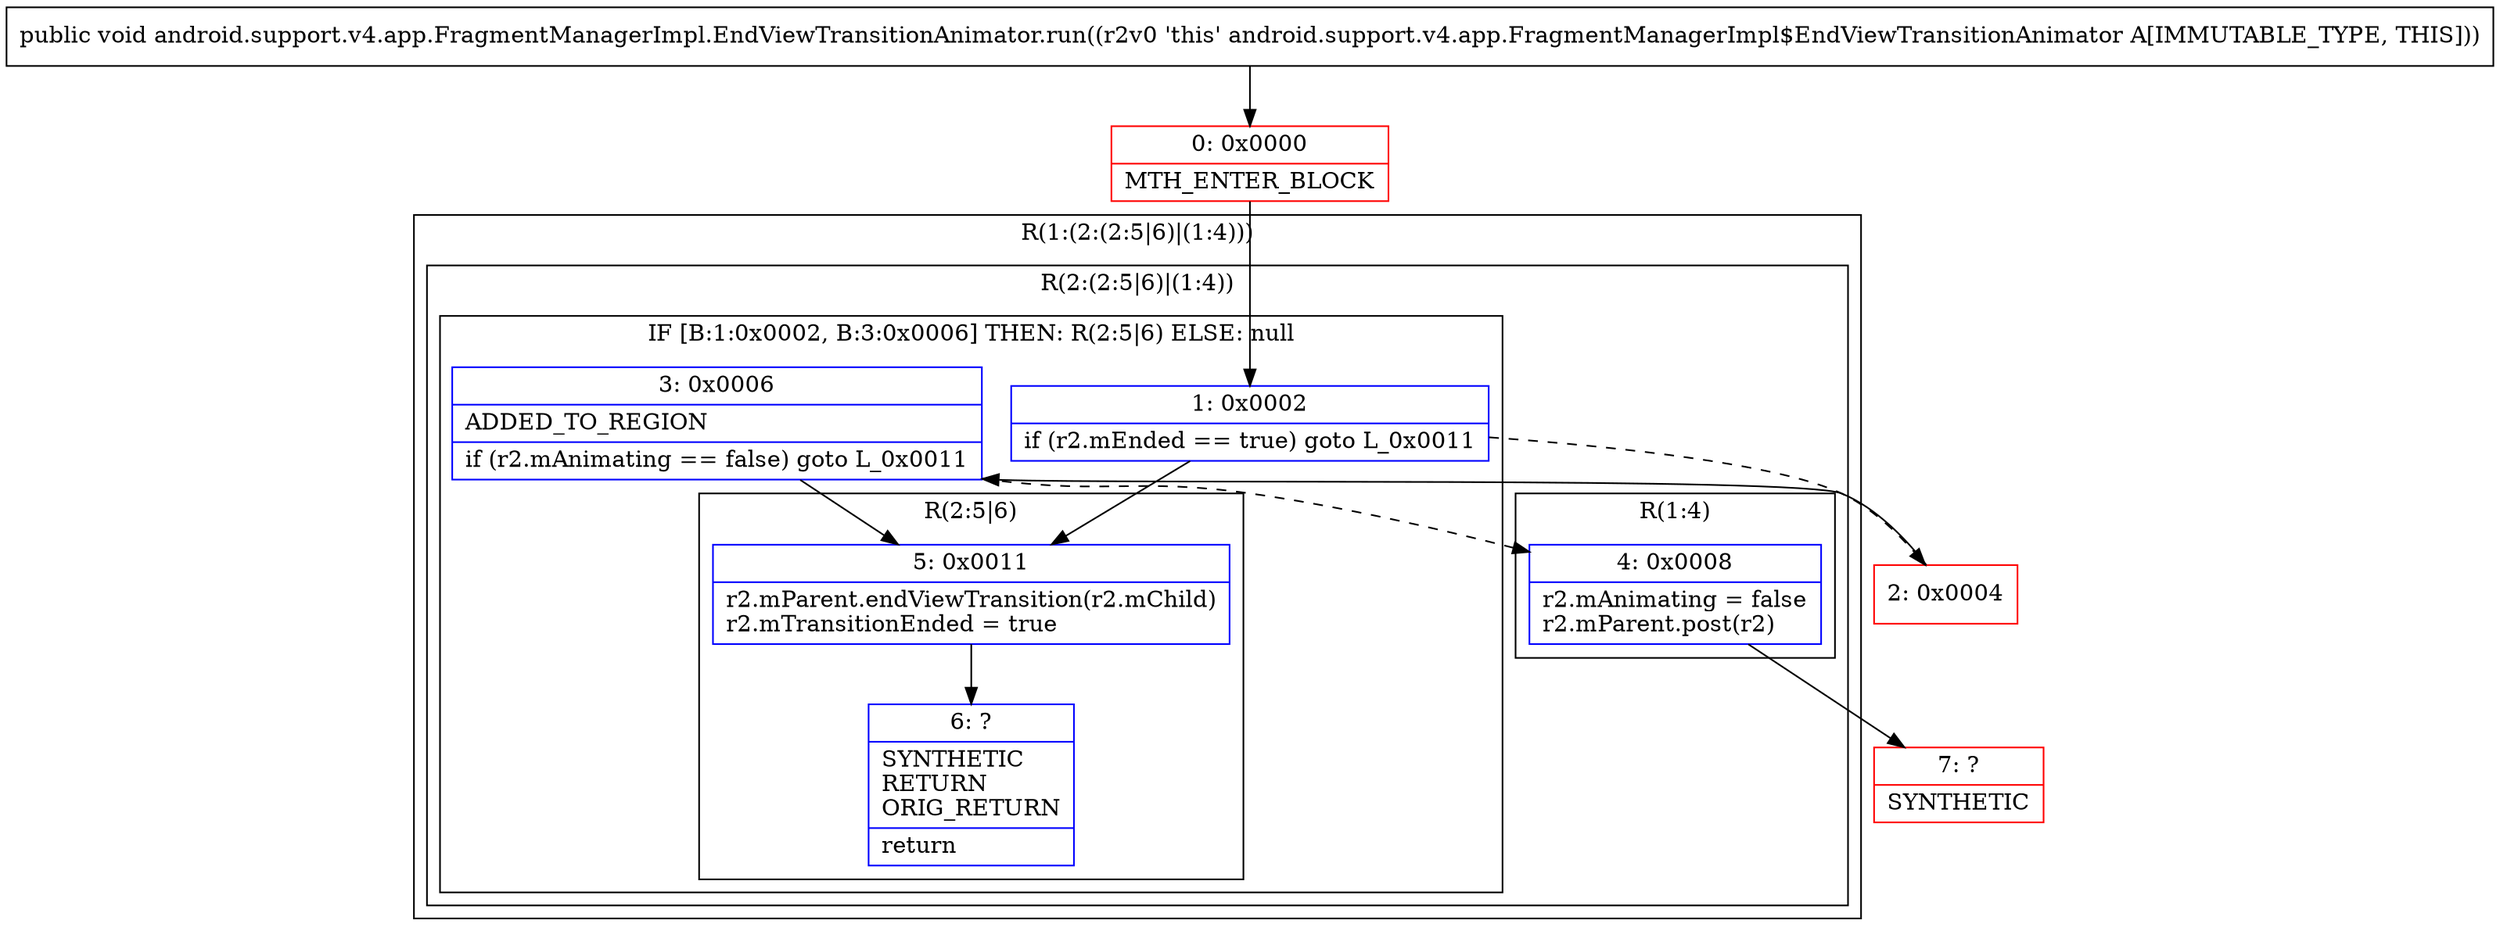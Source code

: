 digraph "CFG forandroid.support.v4.app.FragmentManagerImpl.EndViewTransitionAnimator.run()V" {
subgraph cluster_Region_613801338 {
label = "R(1:(2:(2:5|6)|(1:4)))";
node [shape=record,color=blue];
subgraph cluster_Region_646132708 {
label = "R(2:(2:5|6)|(1:4))";
node [shape=record,color=blue];
subgraph cluster_IfRegion_1446495277 {
label = "IF [B:1:0x0002, B:3:0x0006] THEN: R(2:5|6) ELSE: null";
node [shape=record,color=blue];
Node_1 [shape=record,label="{1\:\ 0x0002|if (r2.mEnded == true) goto L_0x0011\l}"];
Node_3 [shape=record,label="{3\:\ 0x0006|ADDED_TO_REGION\l|if (r2.mAnimating == false) goto L_0x0011\l}"];
subgraph cluster_Region_1081802141 {
label = "R(2:5|6)";
node [shape=record,color=blue];
Node_5 [shape=record,label="{5\:\ 0x0011|r2.mParent.endViewTransition(r2.mChild)\lr2.mTransitionEnded = true\l}"];
Node_6 [shape=record,label="{6\:\ ?|SYNTHETIC\lRETURN\lORIG_RETURN\l|return\l}"];
}
}
subgraph cluster_Region_1242466021 {
label = "R(1:4)";
node [shape=record,color=blue];
Node_4 [shape=record,label="{4\:\ 0x0008|r2.mAnimating = false\lr2.mParent.post(r2)\l}"];
}
}
}
Node_0 [shape=record,color=red,label="{0\:\ 0x0000|MTH_ENTER_BLOCK\l}"];
Node_2 [shape=record,color=red,label="{2\:\ 0x0004}"];
Node_7 [shape=record,color=red,label="{7\:\ ?|SYNTHETIC\l}"];
MethodNode[shape=record,label="{public void android.support.v4.app.FragmentManagerImpl.EndViewTransitionAnimator.run((r2v0 'this' android.support.v4.app.FragmentManagerImpl$EndViewTransitionAnimator A[IMMUTABLE_TYPE, THIS])) }"];
MethodNode -> Node_0;
Node_1 -> Node_2[style=dashed];
Node_1 -> Node_5;
Node_3 -> Node_4[style=dashed];
Node_3 -> Node_5;
Node_5 -> Node_6;
Node_4 -> Node_7;
Node_0 -> Node_1;
Node_2 -> Node_3;
}

